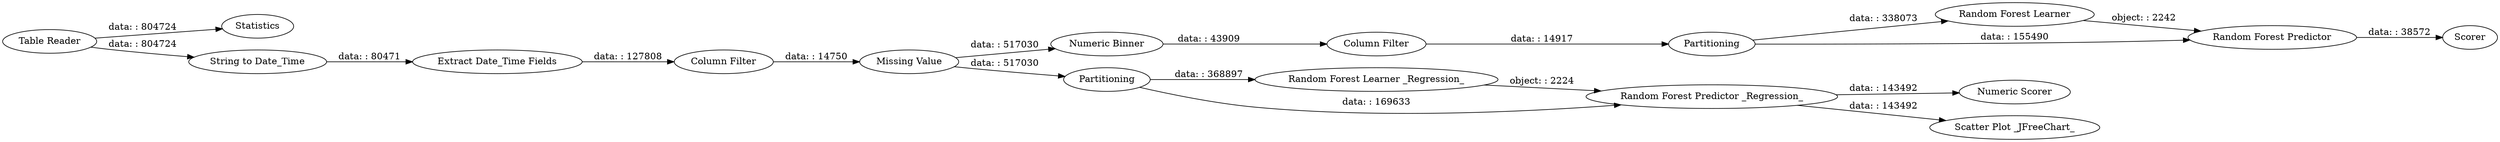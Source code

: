 digraph {
	"6519294833900010691_26" [label="Extract Date_Time Fields"]
	"6519294833900010691_31" [label="Table Reader"]
	"6519294833900010691_33" [label="Random Forest Learner _Regression_"]
	"6519294833900010691_32" [label=Statistics]
	"6519294833900010691_35" [label="Random Forest Learner"]
	"6519294833900010691_27" [label="Missing Value"]
	"6519294833900010691_34" [label="Random Forest Predictor _Regression_"]
	"6519294833900010691_18" [label="Numeric Binner"]
	"6519294833900010691_2" [label="Column Filter"]
	"6519294833900010691_21" [label="Column Filter"]
	"6519294833900010691_36" [label="Random Forest Predictor"]
	"6519294833900010691_23" [label=Scorer]
	"6519294833900010691_6" [label="Numeric Scorer"]
	"6519294833900010691_3" [label=Partitioning]
	"6519294833900010691_7" [label="Scatter Plot _JFreeChart_"]
	"6519294833900010691_22" [label=Partitioning]
	"6519294833900010691_25" [label="String to Date_Time"]
	"6519294833900010691_27" -> "6519294833900010691_18" [label="data: : 517030"]
	"6519294833900010691_26" -> "6519294833900010691_2" [label="data: : 127808"]
	"6519294833900010691_31" -> "6519294833900010691_32" [label="data: : 804724"]
	"6519294833900010691_22" -> "6519294833900010691_35" [label="data: : 338073"]
	"6519294833900010691_34" -> "6519294833900010691_7" [label="data: : 143492"]
	"6519294833900010691_34" -> "6519294833900010691_6" [label="data: : 143492"]
	"6519294833900010691_3" -> "6519294833900010691_34" [label="data: : 169633"]
	"6519294833900010691_25" -> "6519294833900010691_26" [label="data: : 80471"]
	"6519294833900010691_36" -> "6519294833900010691_23" [label="data: : 38572"]
	"6519294833900010691_27" -> "6519294833900010691_3" [label="data: : 517030"]
	"6519294833900010691_18" -> "6519294833900010691_21" [label="data: : 43909"]
	"6519294833900010691_21" -> "6519294833900010691_22" [label="data: : 14917"]
	"6519294833900010691_31" -> "6519294833900010691_25" [label="data: : 804724"]
	"6519294833900010691_2" -> "6519294833900010691_27" [label="data: : 14750"]
	"6519294833900010691_33" -> "6519294833900010691_34" [label="object: : 2224"]
	"6519294833900010691_35" -> "6519294833900010691_36" [label="object: : 2242"]
	"6519294833900010691_3" -> "6519294833900010691_33" [label="data: : 368897"]
	"6519294833900010691_22" -> "6519294833900010691_36" [label="data: : 155490"]
	rankdir=LR
}
